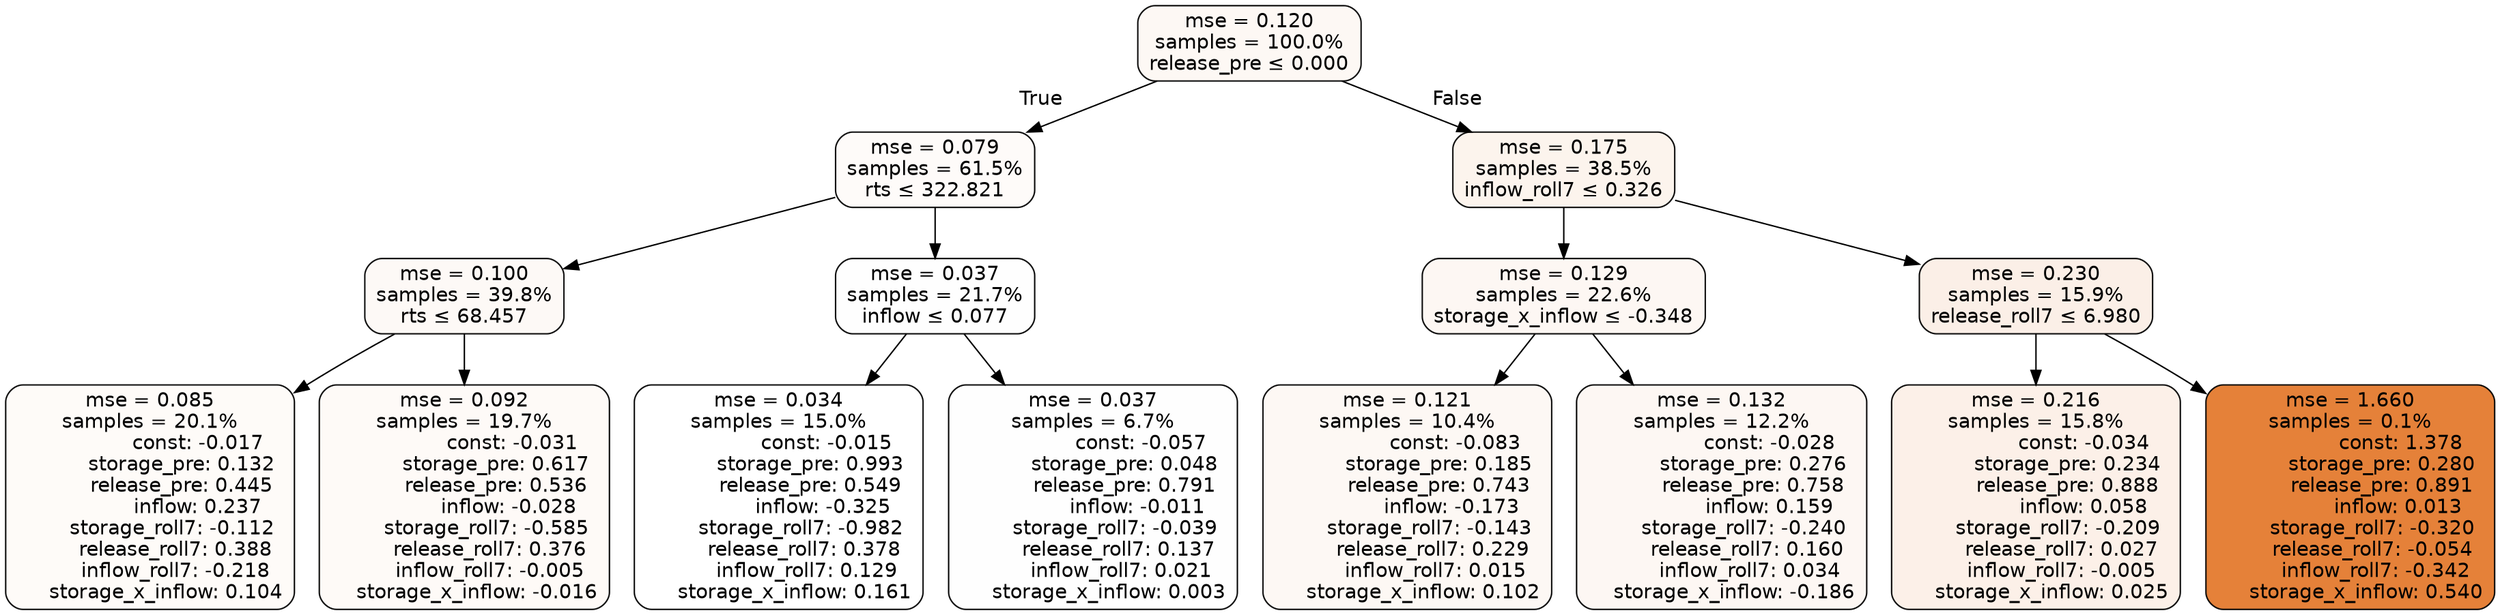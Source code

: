 digraph tree {
bgcolor="transparent"
node [shape=rectangle, style="filled, rounded", color="black", fontname=helvetica] ;
edge [fontname=helvetica] ;
	"0" [label="mse = 0.120
samples = 100.0%
release_pre &le; 0.000", fillcolor="#fdf8f4"]
	"1" [label="mse = 0.079
samples = 61.5%
rts &le; 322.821", fillcolor="#fefbf9"]
	"2" [label="mse = 0.100
samples = 39.8%
rts &le; 68.457", fillcolor="#fdf9f6"]
	"3" [label="mse = 0.085
samples = 20.1%
               const: -0.017
          storage_pre: 0.132
          release_pre: 0.445
               inflow: 0.237
       storage_roll7: -0.112
        release_roll7: 0.388
        inflow_roll7: -0.218
     storage_x_inflow: 0.104", fillcolor="#fefbf8"]
	"4" [label="mse = 0.092
samples = 19.7%
               const: -0.031
          storage_pre: 0.617
          release_pre: 0.536
              inflow: -0.028
       storage_roll7: -0.585
        release_roll7: 0.376
        inflow_roll7: -0.005
    storage_x_inflow: -0.016", fillcolor="#fefaf7"]
	"5" [label="mse = 0.037
samples = 21.7%
inflow &le; 0.077", fillcolor="#fefefe"]
	"6" [label="mse = 0.034
samples = 15.0%
               const: -0.015
          storage_pre: 0.993
          release_pre: 0.549
              inflow: -0.325
       storage_roll7: -0.982
        release_roll7: 0.378
         inflow_roll7: 0.129
     storage_x_inflow: 0.161", fillcolor="#ffffff"]
	"7" [label="mse = 0.037
samples = 6.7%
               const: -0.057
          storage_pre: 0.048
          release_pre: 0.791
              inflow: -0.011
       storage_roll7: -0.039
        release_roll7: 0.137
         inflow_roll7: 0.021
     storage_x_inflow: 0.003", fillcolor="#fefefe"]
	"8" [label="mse = 0.175
samples = 38.5%
inflow_roll7 &le; 0.326", fillcolor="#fcf4ed"]
	"9" [label="mse = 0.129
samples = 22.6%
storage_x_inflow &le; -0.348", fillcolor="#fdf7f3"]
	"10" [label="mse = 0.121
samples = 10.4%
               const: -0.083
          storage_pre: 0.185
          release_pre: 0.743
              inflow: -0.173
       storage_roll7: -0.143
        release_roll7: 0.229
         inflow_roll7: 0.015
     storage_x_inflow: 0.102", fillcolor="#fdf8f4"]
	"11" [label="mse = 0.132
samples = 12.2%
               const: -0.028
          storage_pre: 0.276
          release_pre: 0.758
               inflow: 0.159
       storage_roll7: -0.240
        release_roll7: 0.160
         inflow_roll7: 0.034
    storage_x_inflow: -0.186", fillcolor="#fdf7f3"]
	"12" [label="mse = 0.230
samples = 15.9%
release_roll7 &le; 6.980", fillcolor="#fbefe7"]
	"13" [label="mse = 0.216
samples = 15.8%
               const: -0.034
          storage_pre: 0.234
          release_pre: 0.888
               inflow: 0.058
       storage_roll7: -0.209
        release_roll7: 0.027
        inflow_roll7: -0.005
     storage_x_inflow: 0.025", fillcolor="#fcf0e8"]
	"14" [label="mse = 1.660
samples = 0.1%
                const: 1.378
          storage_pre: 0.280
          release_pre: 0.891
               inflow: 0.013
       storage_roll7: -0.320
       release_roll7: -0.054
        inflow_roll7: -0.342
     storage_x_inflow: 0.540", fillcolor="#e58139"]

	"0" -> "1" [labeldistance=2.5, labelangle=45, headlabel="True"]
	"1" -> "2"
	"2" -> "3"
	"2" -> "4"
	"1" -> "5"
	"5" -> "6"
	"5" -> "7"
	"0" -> "8" [labeldistance=2.5, labelangle=-45, headlabel="False"]
	"8" -> "9"
	"9" -> "10"
	"9" -> "11"
	"8" -> "12"
	"12" -> "13"
	"12" -> "14"
}